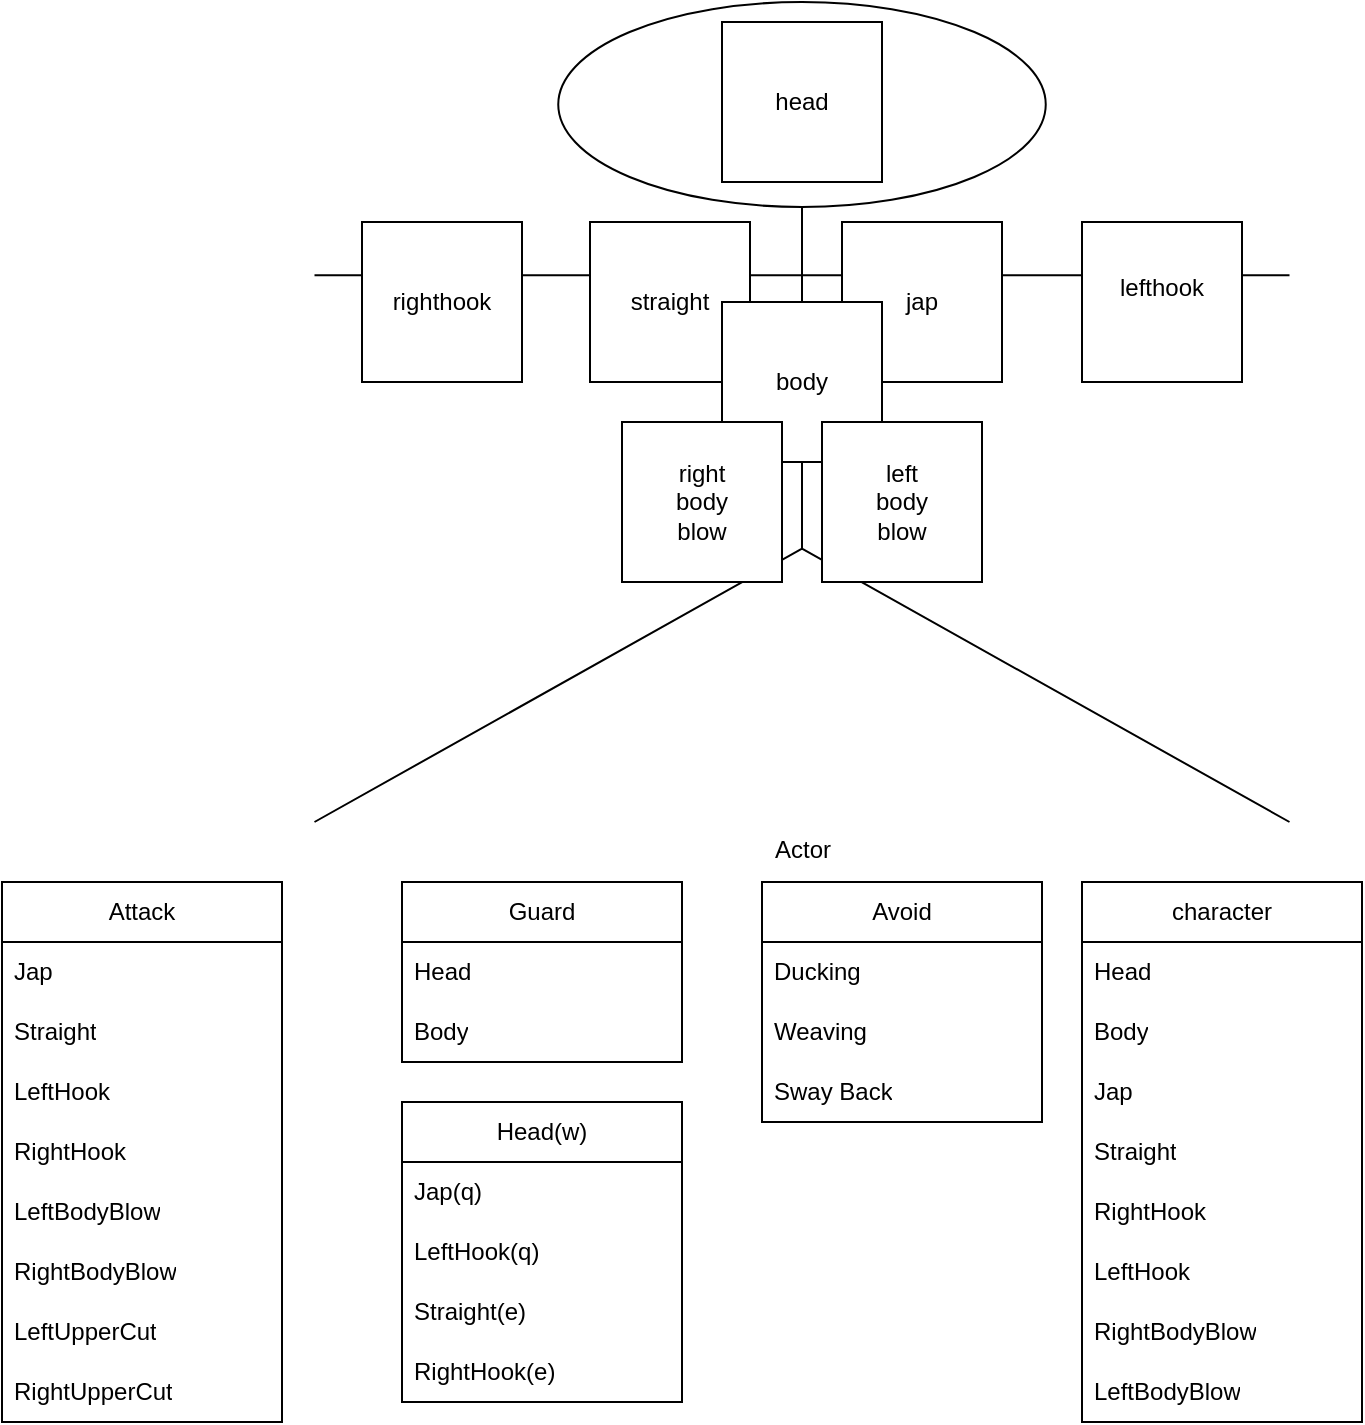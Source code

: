 <mxfile version="24.7.7">
  <diagram name="페이지-1" id="wXJqiaSqQaEmSXFIjcEn">
    <mxGraphModel dx="1050" dy="557" grid="1" gridSize="10" guides="1" tooltips="1" connect="1" arrows="1" fold="1" page="1" pageScale="1" pageWidth="827" pageHeight="1169" math="0" shadow="0">
      <root>
        <mxCell id="0" />
        <mxCell id="1" parent="0" />
        <mxCell id="8F4HeT9pAJKp8JILoCQx-25" value="Actor" style="shape=umlActor;verticalLabelPosition=bottom;verticalAlign=top;html=1;outlineConnect=0;" vertex="1" parent="1">
          <mxGeometry x="196.25" y="40" width="487.5" height="410" as="geometry" />
        </mxCell>
        <mxCell id="8F4HeT9pAJKp8JILoCQx-1" value="head" style="whiteSpace=wrap;html=1;aspect=fixed;" vertex="1" parent="1">
          <mxGeometry x="400" y="50" width="80" height="80" as="geometry" />
        </mxCell>
        <mxCell id="8F4HeT9pAJKp8JILoCQx-2" value="straight" style="whiteSpace=wrap;html=1;aspect=fixed;" vertex="1" parent="1">
          <mxGeometry x="334" y="150" width="80" height="80" as="geometry" />
        </mxCell>
        <mxCell id="8F4HeT9pAJKp8JILoCQx-3" value="jap" style="whiteSpace=wrap;html=1;aspect=fixed;" vertex="1" parent="1">
          <mxGeometry x="460" y="150" width="80" height="80" as="geometry" />
        </mxCell>
        <mxCell id="8F4HeT9pAJKp8JILoCQx-4" value="righthook" style="whiteSpace=wrap;html=1;aspect=fixed;" vertex="1" parent="1">
          <mxGeometry x="220" y="150" width="80" height="80" as="geometry" />
        </mxCell>
        <mxCell id="8F4HeT9pAJKp8JILoCQx-5" value="lefthook&lt;div&gt;&lt;br&gt;&lt;/div&gt;" style="whiteSpace=wrap;html=1;aspect=fixed;" vertex="1" parent="1">
          <mxGeometry x="580" y="150" width="80" height="80" as="geometry" />
        </mxCell>
        <mxCell id="8F4HeT9pAJKp8JILoCQx-6" value="body" style="whiteSpace=wrap;html=1;aspect=fixed;" vertex="1" parent="1">
          <mxGeometry x="400" y="190" width="80" height="80" as="geometry" />
        </mxCell>
        <mxCell id="8F4HeT9pAJKp8JILoCQx-7" value="left&lt;div&gt;body&lt;/div&gt;&lt;div&gt;blow&lt;/div&gt;" style="whiteSpace=wrap;html=1;aspect=fixed;" vertex="1" parent="1">
          <mxGeometry x="450" y="250" width="80" height="80" as="geometry" />
        </mxCell>
        <mxCell id="8F4HeT9pAJKp8JILoCQx-8" value="&lt;div&gt;right&lt;/div&gt;&lt;div&gt;body&lt;/div&gt;&lt;div&gt;blow&lt;/div&gt;" style="whiteSpace=wrap;html=1;aspect=fixed;" vertex="1" parent="1">
          <mxGeometry x="350" y="250" width="80" height="80" as="geometry" />
        </mxCell>
        <mxCell id="8F4HeT9pAJKp8JILoCQx-10" value="Attack" style="swimlane;fontStyle=0;childLayout=stackLayout;horizontal=1;startSize=30;horizontalStack=0;resizeParent=1;resizeParentMax=0;resizeLast=0;collapsible=1;marginBottom=0;whiteSpace=wrap;html=1;" vertex="1" parent="1">
          <mxGeometry x="40" y="480" width="140" height="270" as="geometry" />
        </mxCell>
        <mxCell id="8F4HeT9pAJKp8JILoCQx-12" value="Jap" style="text;strokeColor=none;fillColor=none;align=left;verticalAlign=middle;spacingLeft=4;spacingRight=4;overflow=hidden;points=[[0,0.5],[1,0.5]];portConstraint=eastwest;rotatable=0;whiteSpace=wrap;html=1;" vertex="1" parent="8F4HeT9pAJKp8JILoCQx-10">
          <mxGeometry y="30" width="140" height="30" as="geometry" />
        </mxCell>
        <mxCell id="8F4HeT9pAJKp8JILoCQx-13" value="Straight" style="text;strokeColor=none;fillColor=none;align=left;verticalAlign=middle;spacingLeft=4;spacingRight=4;overflow=hidden;points=[[0,0.5],[1,0.5]];portConstraint=eastwest;rotatable=0;whiteSpace=wrap;html=1;" vertex="1" parent="8F4HeT9pAJKp8JILoCQx-10">
          <mxGeometry y="60" width="140" height="30" as="geometry" />
        </mxCell>
        <mxCell id="8F4HeT9pAJKp8JILoCQx-14" value="LeftHook" style="text;strokeColor=none;fillColor=none;align=left;verticalAlign=middle;spacingLeft=4;spacingRight=4;overflow=hidden;points=[[0,0.5],[1,0.5]];portConstraint=eastwest;rotatable=0;whiteSpace=wrap;html=1;" vertex="1" parent="8F4HeT9pAJKp8JILoCQx-10">
          <mxGeometry y="90" width="140" height="30" as="geometry" />
        </mxCell>
        <mxCell id="8F4HeT9pAJKp8JILoCQx-15" value="RightHook" style="text;strokeColor=none;fillColor=none;align=left;verticalAlign=middle;spacingLeft=4;spacingRight=4;overflow=hidden;points=[[0,0.5],[1,0.5]];portConstraint=eastwest;rotatable=0;whiteSpace=wrap;html=1;" vertex="1" parent="8F4HeT9pAJKp8JILoCQx-10">
          <mxGeometry y="120" width="140" height="30" as="geometry" />
        </mxCell>
        <mxCell id="8F4HeT9pAJKp8JILoCQx-16" value="LeftBodyBlow" style="text;strokeColor=none;fillColor=none;align=left;verticalAlign=middle;spacingLeft=4;spacingRight=4;overflow=hidden;points=[[0,0.5],[1,0.5]];portConstraint=eastwest;rotatable=0;whiteSpace=wrap;html=1;" vertex="1" parent="8F4HeT9pAJKp8JILoCQx-10">
          <mxGeometry y="150" width="140" height="30" as="geometry" />
        </mxCell>
        <mxCell id="8F4HeT9pAJKp8JILoCQx-17" value="RightBodyBlow" style="text;strokeColor=none;fillColor=none;align=left;verticalAlign=middle;spacingLeft=4;spacingRight=4;overflow=hidden;points=[[0,0.5],[1,0.5]];portConstraint=eastwest;rotatable=0;whiteSpace=wrap;html=1;" vertex="1" parent="8F4HeT9pAJKp8JILoCQx-10">
          <mxGeometry y="180" width="140" height="30" as="geometry" />
        </mxCell>
        <mxCell id="8F4HeT9pAJKp8JILoCQx-26" value="LeftUpperCut" style="text;strokeColor=none;fillColor=none;align=left;verticalAlign=middle;spacingLeft=4;spacingRight=4;overflow=hidden;points=[[0,0.5],[1,0.5]];portConstraint=eastwest;rotatable=0;whiteSpace=wrap;html=1;" vertex="1" parent="8F4HeT9pAJKp8JILoCQx-10">
          <mxGeometry y="210" width="140" height="30" as="geometry" />
        </mxCell>
        <mxCell id="8F4HeT9pAJKp8JILoCQx-27" value="RightUpperCut" style="text;strokeColor=none;fillColor=none;align=left;verticalAlign=middle;spacingLeft=4;spacingRight=4;overflow=hidden;points=[[0,0.5],[1,0.5]];portConstraint=eastwest;rotatable=0;whiteSpace=wrap;html=1;" vertex="1" parent="8F4HeT9pAJKp8JILoCQx-10">
          <mxGeometry y="240" width="140" height="30" as="geometry" />
        </mxCell>
        <mxCell id="8F4HeT9pAJKp8JILoCQx-28" value="Guard" style="swimlane;fontStyle=0;childLayout=stackLayout;horizontal=1;startSize=30;horizontalStack=0;resizeParent=1;resizeParentMax=0;resizeLast=0;collapsible=1;marginBottom=0;whiteSpace=wrap;html=1;" vertex="1" parent="1">
          <mxGeometry x="240" y="480" width="140" height="90" as="geometry" />
        </mxCell>
        <mxCell id="8F4HeT9pAJKp8JILoCQx-29" value="Head" style="text;strokeColor=none;fillColor=none;align=left;verticalAlign=middle;spacingLeft=4;spacingRight=4;overflow=hidden;points=[[0,0.5],[1,0.5]];portConstraint=eastwest;rotatable=0;whiteSpace=wrap;html=1;" vertex="1" parent="8F4HeT9pAJKp8JILoCQx-28">
          <mxGeometry y="30" width="140" height="30" as="geometry" />
        </mxCell>
        <mxCell id="8F4HeT9pAJKp8JILoCQx-30" value="Body" style="text;strokeColor=none;fillColor=none;align=left;verticalAlign=middle;spacingLeft=4;spacingRight=4;overflow=hidden;points=[[0,0.5],[1,0.5]];portConstraint=eastwest;rotatable=0;whiteSpace=wrap;html=1;" vertex="1" parent="8F4HeT9pAJKp8JILoCQx-28">
          <mxGeometry y="60" width="140" height="30" as="geometry" />
        </mxCell>
        <mxCell id="8F4HeT9pAJKp8JILoCQx-32" value="Avoid" style="swimlane;fontStyle=0;childLayout=stackLayout;horizontal=1;startSize=30;horizontalStack=0;resizeParent=1;resizeParentMax=0;resizeLast=0;collapsible=1;marginBottom=0;whiteSpace=wrap;html=1;" vertex="1" parent="1">
          <mxGeometry x="420" y="480" width="140" height="120" as="geometry" />
        </mxCell>
        <mxCell id="8F4HeT9pAJKp8JILoCQx-33" value="Ducking" style="text;strokeColor=none;fillColor=none;align=left;verticalAlign=middle;spacingLeft=4;spacingRight=4;overflow=hidden;points=[[0,0.5],[1,0.5]];portConstraint=eastwest;rotatable=0;whiteSpace=wrap;html=1;" vertex="1" parent="8F4HeT9pAJKp8JILoCQx-32">
          <mxGeometry y="30" width="140" height="30" as="geometry" />
        </mxCell>
        <mxCell id="8F4HeT9pAJKp8JILoCQx-34" value="Weaving" style="text;strokeColor=none;fillColor=none;align=left;verticalAlign=middle;spacingLeft=4;spacingRight=4;overflow=hidden;points=[[0,0.5],[1,0.5]];portConstraint=eastwest;rotatable=0;whiteSpace=wrap;html=1;" vertex="1" parent="8F4HeT9pAJKp8JILoCQx-32">
          <mxGeometry y="60" width="140" height="30" as="geometry" />
        </mxCell>
        <mxCell id="8F4HeT9pAJKp8JILoCQx-35" value="Sway Back" style="text;strokeColor=none;fillColor=none;align=left;verticalAlign=middle;spacingLeft=4;spacingRight=4;overflow=hidden;points=[[0,0.5],[1,0.5]];portConstraint=eastwest;rotatable=0;whiteSpace=wrap;html=1;" vertex="1" parent="8F4HeT9pAJKp8JILoCQx-32">
          <mxGeometry y="90" width="140" height="30" as="geometry" />
        </mxCell>
        <mxCell id="8F4HeT9pAJKp8JILoCQx-38" value="Head(w)" style="swimlane;fontStyle=0;childLayout=stackLayout;horizontal=1;startSize=30;horizontalStack=0;resizeParent=1;resizeParentMax=0;resizeLast=0;collapsible=1;marginBottom=0;whiteSpace=wrap;html=1;" vertex="1" parent="1">
          <mxGeometry x="240" y="590" width="140" height="150" as="geometry" />
        </mxCell>
        <mxCell id="8F4HeT9pAJKp8JILoCQx-39" value="Jap(q)" style="text;strokeColor=none;fillColor=none;align=left;verticalAlign=middle;spacingLeft=4;spacingRight=4;overflow=hidden;points=[[0,0.5],[1,0.5]];portConstraint=eastwest;rotatable=0;whiteSpace=wrap;html=1;" vertex="1" parent="8F4HeT9pAJKp8JILoCQx-38">
          <mxGeometry y="30" width="140" height="30" as="geometry" />
        </mxCell>
        <mxCell id="8F4HeT9pAJKp8JILoCQx-42" value="LeftHook(q)" style="text;strokeColor=none;fillColor=none;align=left;verticalAlign=middle;spacingLeft=4;spacingRight=4;overflow=hidden;points=[[0,0.5],[1,0.5]];portConstraint=eastwest;rotatable=0;whiteSpace=wrap;html=1;" vertex="1" parent="8F4HeT9pAJKp8JILoCQx-38">
          <mxGeometry y="60" width="140" height="30" as="geometry" />
        </mxCell>
        <mxCell id="8F4HeT9pAJKp8JILoCQx-40" value="Straight(e)" style="text;strokeColor=none;fillColor=none;align=left;verticalAlign=middle;spacingLeft=4;spacingRight=4;overflow=hidden;points=[[0,0.5],[1,0.5]];portConstraint=eastwest;rotatable=0;whiteSpace=wrap;html=1;" vertex="1" parent="8F4HeT9pAJKp8JILoCQx-38">
          <mxGeometry y="90" width="140" height="30" as="geometry" />
        </mxCell>
        <mxCell id="8F4HeT9pAJKp8JILoCQx-43" value="RightHook(e)" style="text;strokeColor=none;fillColor=none;align=left;verticalAlign=middle;spacingLeft=4;spacingRight=4;overflow=hidden;points=[[0,0.5],[1,0.5]];portConstraint=eastwest;rotatable=0;whiteSpace=wrap;html=1;" vertex="1" parent="8F4HeT9pAJKp8JILoCQx-38">
          <mxGeometry y="120" width="140" height="30" as="geometry" />
        </mxCell>
        <mxCell id="8F4HeT9pAJKp8JILoCQx-44" value="character" style="swimlane;fontStyle=0;childLayout=stackLayout;horizontal=1;startSize=30;horizontalStack=0;resizeParent=1;resizeParentMax=0;resizeLast=0;collapsible=1;marginBottom=0;whiteSpace=wrap;html=1;" vertex="1" parent="1">
          <mxGeometry x="580" y="480" width="140" height="270" as="geometry" />
        </mxCell>
        <mxCell id="8F4HeT9pAJKp8JILoCQx-45" value="Head" style="text;strokeColor=none;fillColor=none;align=left;verticalAlign=middle;spacingLeft=4;spacingRight=4;overflow=hidden;points=[[0,0.5],[1,0.5]];portConstraint=eastwest;rotatable=0;whiteSpace=wrap;html=1;" vertex="1" parent="8F4HeT9pAJKp8JILoCQx-44">
          <mxGeometry y="30" width="140" height="30" as="geometry" />
        </mxCell>
        <mxCell id="8F4HeT9pAJKp8JILoCQx-46" value="Body" style="text;strokeColor=none;fillColor=none;align=left;verticalAlign=middle;spacingLeft=4;spacingRight=4;overflow=hidden;points=[[0,0.5],[1,0.5]];portConstraint=eastwest;rotatable=0;whiteSpace=wrap;html=1;" vertex="1" parent="8F4HeT9pAJKp8JILoCQx-44">
          <mxGeometry y="60" width="140" height="30" as="geometry" />
        </mxCell>
        <mxCell id="8F4HeT9pAJKp8JILoCQx-48" value="Jap" style="text;strokeColor=none;fillColor=none;align=left;verticalAlign=middle;spacingLeft=4;spacingRight=4;overflow=hidden;points=[[0,0.5],[1,0.5]];portConstraint=eastwest;rotatable=0;whiteSpace=wrap;html=1;" vertex="1" parent="8F4HeT9pAJKp8JILoCQx-44">
          <mxGeometry y="90" width="140" height="30" as="geometry" />
        </mxCell>
        <mxCell id="8F4HeT9pAJKp8JILoCQx-47" value="Straight" style="text;strokeColor=none;fillColor=none;align=left;verticalAlign=middle;spacingLeft=4;spacingRight=4;overflow=hidden;points=[[0,0.5],[1,0.5]];portConstraint=eastwest;rotatable=0;whiteSpace=wrap;html=1;" vertex="1" parent="8F4HeT9pAJKp8JILoCQx-44">
          <mxGeometry y="120" width="140" height="30" as="geometry" />
        </mxCell>
        <mxCell id="8F4HeT9pAJKp8JILoCQx-50" value="RightHook" style="text;strokeColor=none;fillColor=none;align=left;verticalAlign=middle;spacingLeft=4;spacingRight=4;overflow=hidden;points=[[0,0.5],[1,0.5]];portConstraint=eastwest;rotatable=0;whiteSpace=wrap;html=1;" vertex="1" parent="8F4HeT9pAJKp8JILoCQx-44">
          <mxGeometry y="150" width="140" height="30" as="geometry" />
        </mxCell>
        <mxCell id="8F4HeT9pAJKp8JILoCQx-49" value="LeftHook" style="text;strokeColor=none;fillColor=none;align=left;verticalAlign=middle;spacingLeft=4;spacingRight=4;overflow=hidden;points=[[0,0.5],[1,0.5]];portConstraint=eastwest;rotatable=0;whiteSpace=wrap;html=1;" vertex="1" parent="8F4HeT9pAJKp8JILoCQx-44">
          <mxGeometry y="180" width="140" height="30" as="geometry" />
        </mxCell>
        <mxCell id="8F4HeT9pAJKp8JILoCQx-52" value="RightBodyBlow" style="text;strokeColor=none;fillColor=none;align=left;verticalAlign=middle;spacingLeft=4;spacingRight=4;overflow=hidden;points=[[0,0.5],[1,0.5]];portConstraint=eastwest;rotatable=0;whiteSpace=wrap;html=1;" vertex="1" parent="8F4HeT9pAJKp8JILoCQx-44">
          <mxGeometry y="210" width="140" height="30" as="geometry" />
        </mxCell>
        <mxCell id="8F4HeT9pAJKp8JILoCQx-51" value="LeftBodyBlow" style="text;strokeColor=none;fillColor=none;align=left;verticalAlign=middle;spacingLeft=4;spacingRight=4;overflow=hidden;points=[[0,0.5],[1,0.5]];portConstraint=eastwest;rotatable=0;whiteSpace=wrap;html=1;" vertex="1" parent="8F4HeT9pAJKp8JILoCQx-44">
          <mxGeometry y="240" width="140" height="30" as="geometry" />
        </mxCell>
      </root>
    </mxGraphModel>
  </diagram>
</mxfile>
